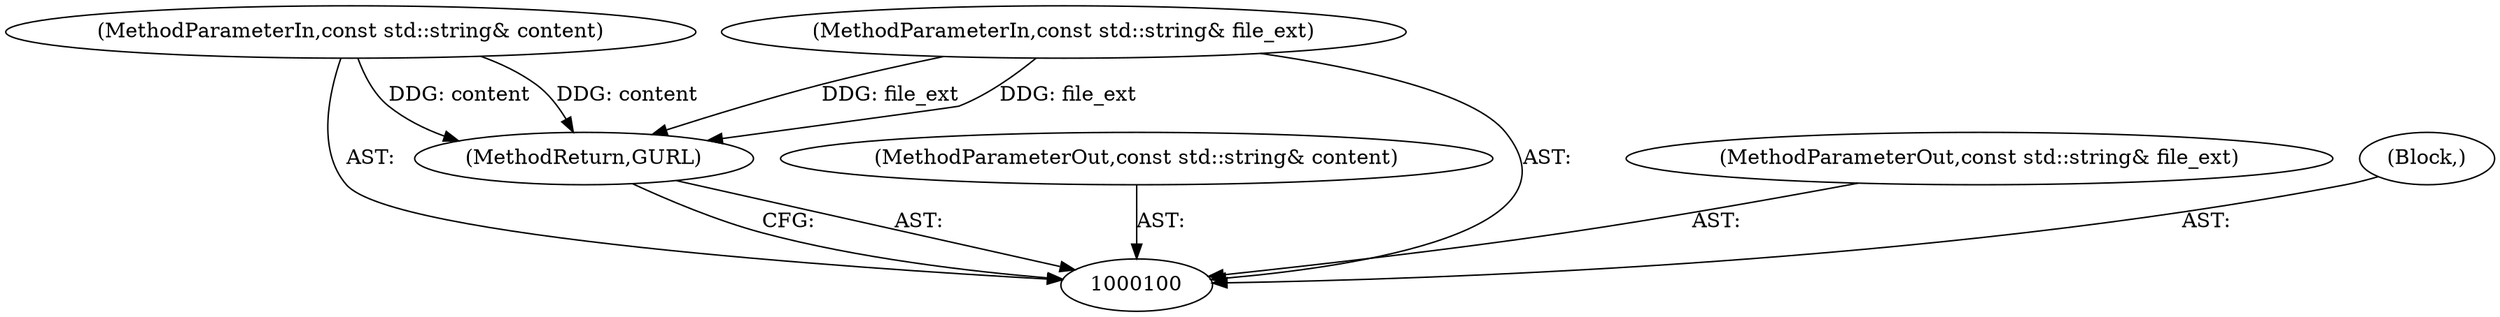 digraph "0_Chrome_9afc491d6d64d54bf01f526abcc3d8344d90fa42" {
"1000104" [label="(MethodReturn,GURL)"];
"1000101" [label="(MethodParameterIn,const std::string& content)"];
"1000109" [label="(MethodParameterOut,const std::string& content)"];
"1000102" [label="(MethodParameterIn,const std::string& file_ext)"];
"1000110" [label="(MethodParameterOut,const std::string& file_ext)"];
"1000103" [label="(Block,)"];
"1000104" -> "1000100"  [label="AST: "];
"1000104" -> "1000100"  [label="CFG: "];
"1000102" -> "1000104"  [label="DDG: file_ext"];
"1000101" -> "1000104"  [label="DDG: content"];
"1000101" -> "1000100"  [label="AST: "];
"1000101" -> "1000104"  [label="DDG: content"];
"1000109" -> "1000100"  [label="AST: "];
"1000102" -> "1000100"  [label="AST: "];
"1000102" -> "1000104"  [label="DDG: file_ext"];
"1000110" -> "1000100"  [label="AST: "];
"1000103" -> "1000100"  [label="AST: "];
}
